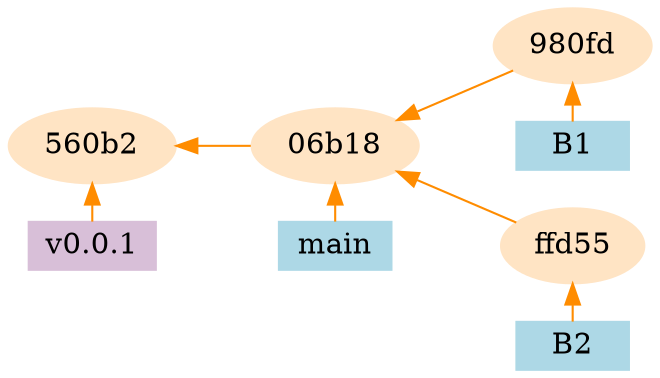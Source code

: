 graph G {
bgcolor=transparent;
rankdir=LR;
node [fontsize="14.0", style=filled];
edge [arrowtail=normal, color=darkorange, dir=back];
"980fd" [color=bisque];
"06b18" -- "980fd";
subgraph  {
rank=same;
B1 [color=lightblue, height=0.2, shape=box];
"980fd" -- B1;
}

ffd55 [color=bisque];
"06b18" -- ffd55;
subgraph  {
rank=same;
B2 [color=lightblue, height=0.2, shape=box];
ffd55 -- B2;
}

"06b18" [color=bisque];
"560b2" -- "06b18";
subgraph  {
rank=same;
main [color=lightblue, height=0.2, shape=box];
"06b18" -- main;
}

"560b2" [color=bisque];
subgraph  {
rank=same;
"v0.0.1" [color=thistle, height=0.2, shape=box];
"560b2" -- "v0.0.1";
}

}
